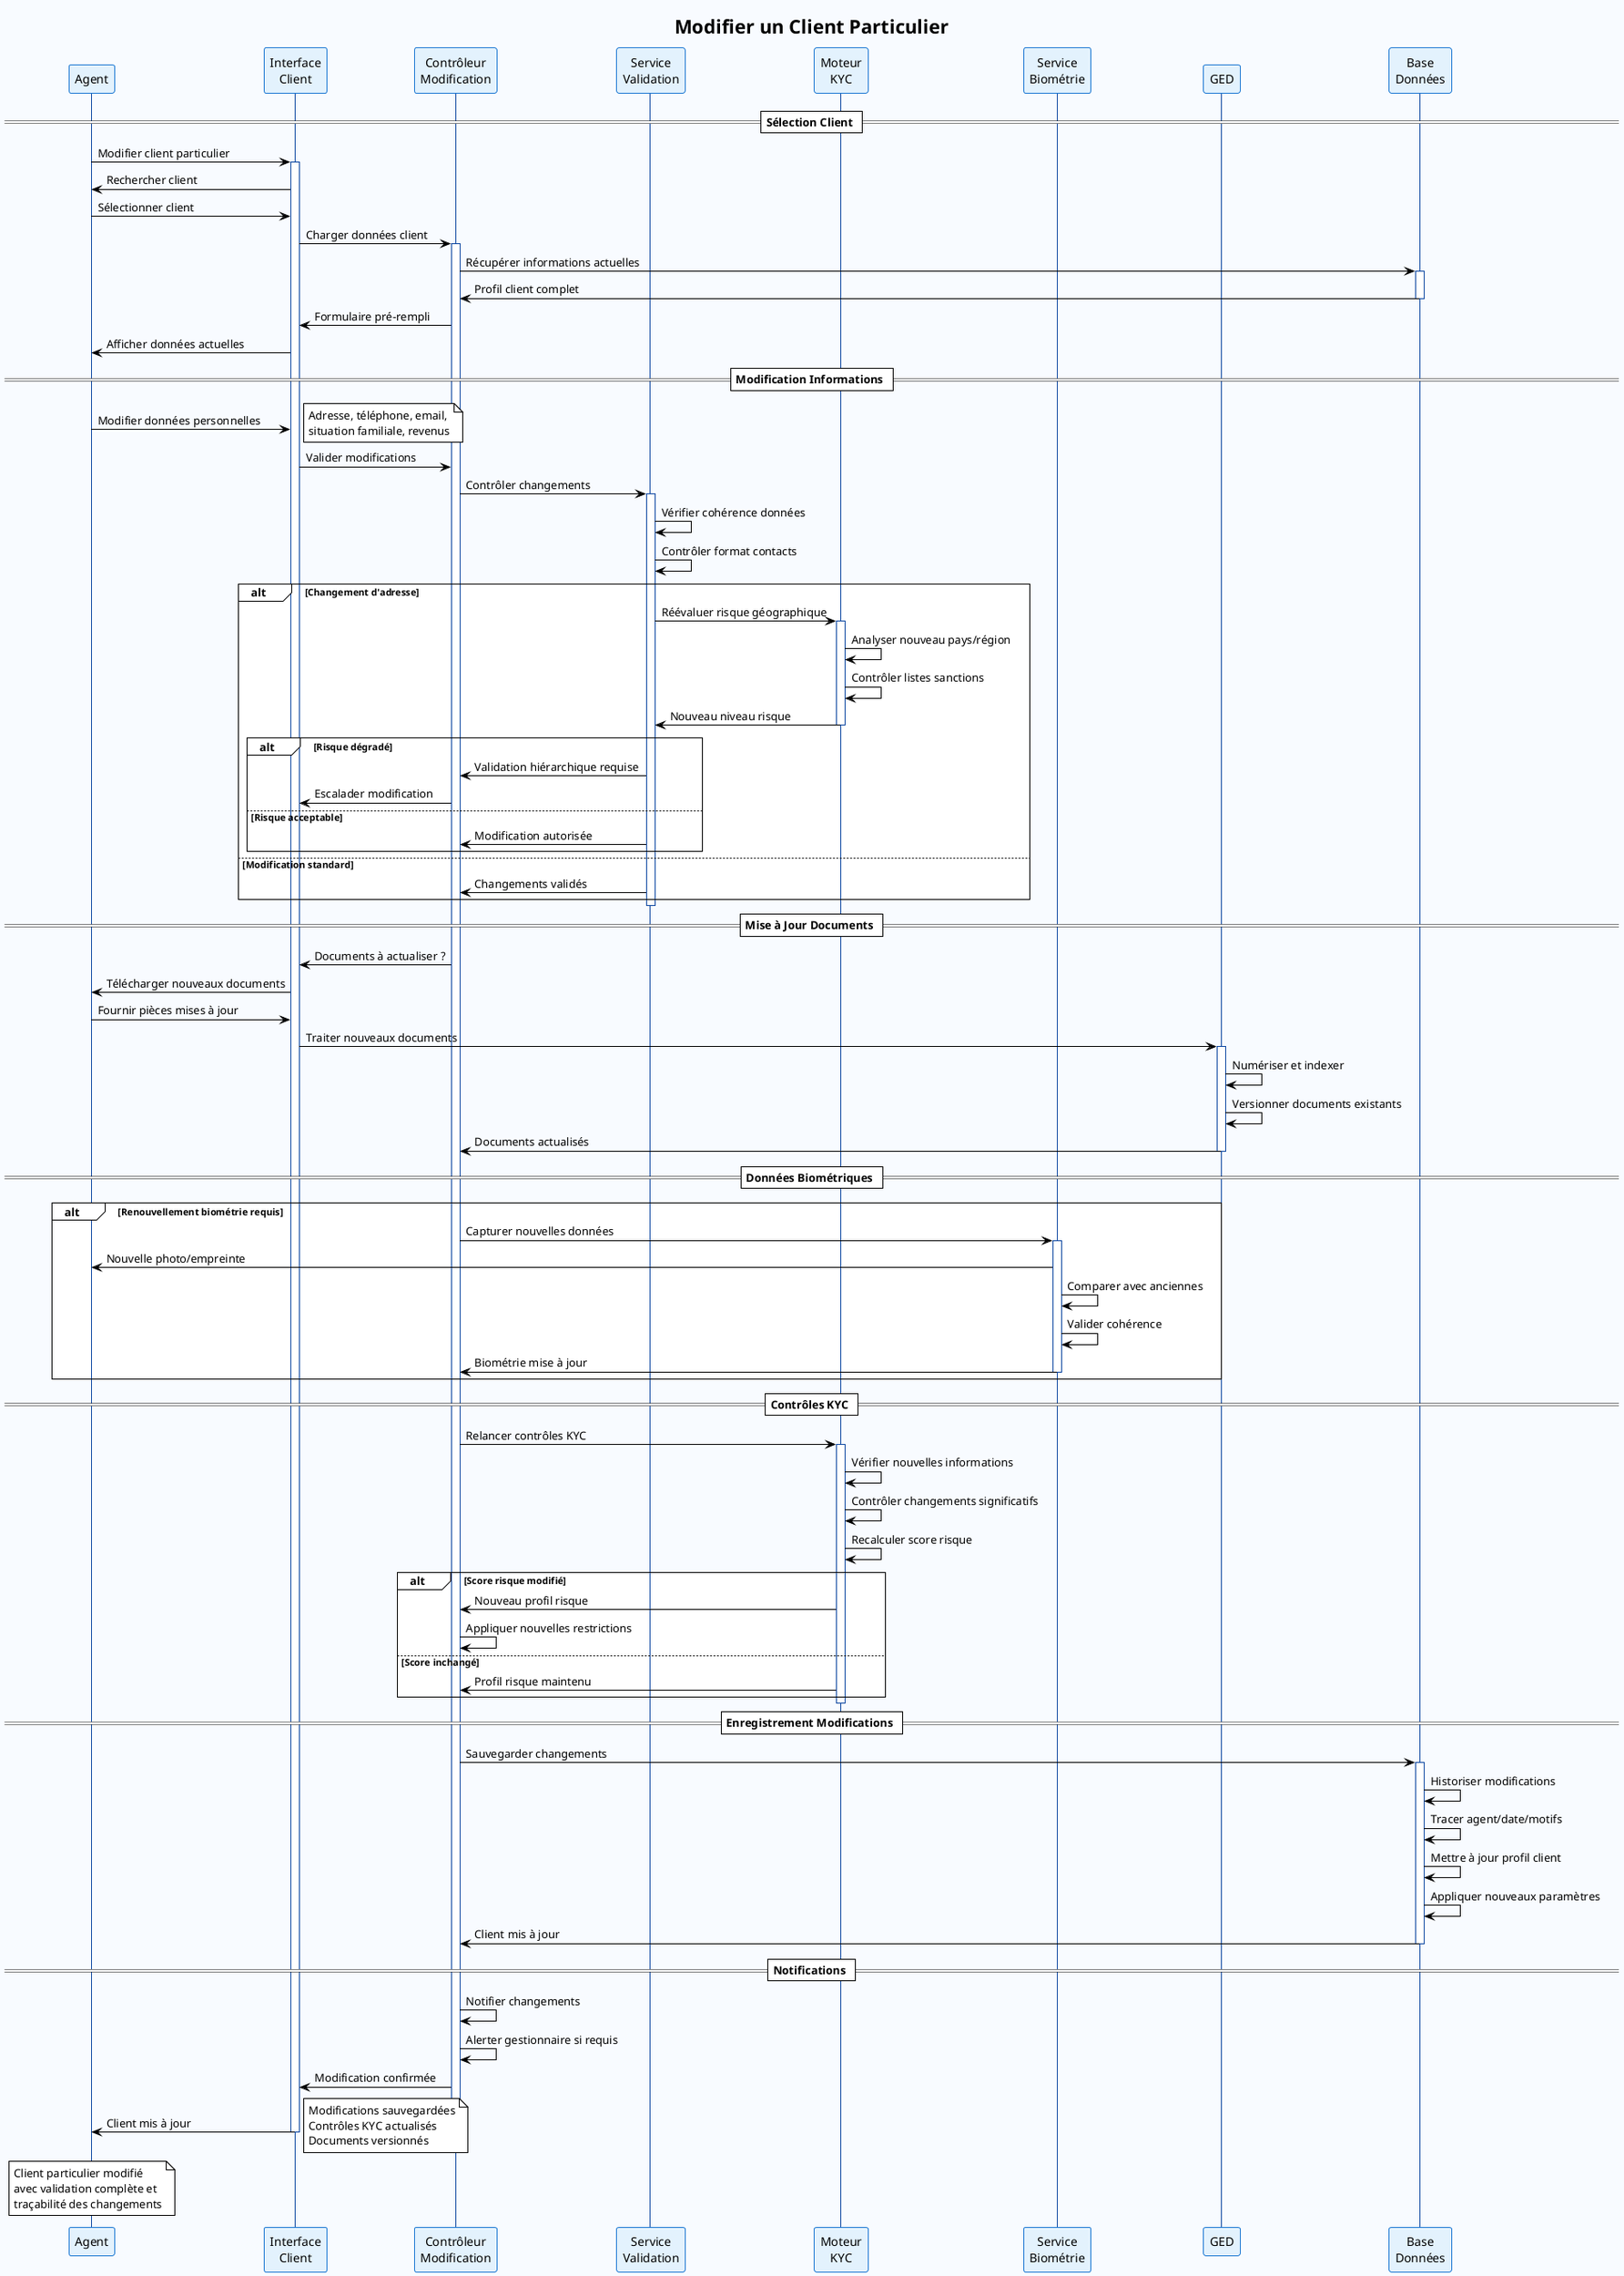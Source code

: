 @startuml Sequence_ModifierClientParticulier
!theme plain
skinparam backgroundColor #F8FBFF
skinparam sequence {
    ActorBorderColor #1976D2
    LifeLineBorderColor #0D47A1
    ParticipantBorderColor #1976D2
    ParticipantBackgroundColor #E3F2FD
    MessageTextSize 8
    NoteTextSize 7
}

title Modifier un Client Particulier

participant "Agent" as agent
participant "Interface\nClient" as ui
participant "Contrôleur\nModification" as ctrl
participant "Service\nValidation" as valid
participant "Moteur\nKYC" as kyc
participant "Service\nBiométrie" as bio
participant "GED" as ged
participant "Base\nDonnées" as bdd

== Sélection Client ==
agent -> ui : Modifier client particulier
activate ui
ui -> agent : Rechercher client
agent -> ui : Sélectionner client
ui -> ctrl : Charger données client
activate ctrl
ctrl -> bdd : Récupérer informations actuelles
activate bdd
bdd -> ctrl : Profil client complet
deactivate bdd
ctrl -> ui : Formulaire pré-rempli
ui -> agent : Afficher données actuelles

== Modification Informations ==
agent -> ui : Modifier données personnelles
note right : Adresse, téléphone, email,\nsituation familiale, revenus
ui -> ctrl : Valider modifications
ctrl -> valid : Contrôler changements
activate valid
valid -> valid : Vérifier cohérence données
valid -> valid : Contrôler format contacts

alt Changement d'adresse
    valid -> kyc : Réévaluer risque géographique
    activate kyc
    kyc -> kyc : Analyser nouveau pays/région
    kyc -> kyc : Contrôler listes sanctions
    kyc -> valid : Nouveau niveau risque
    deactivate kyc
    
    alt Risque dégradé
        valid -> ctrl : Validation hiérarchique requise
        ctrl -> ui : Escalader modification
    else Risque acceptable
        valid -> ctrl : Modification autorisée
    end
else Modification standard
    valid -> ctrl : Changements validés
end
deactivate valid

== Mise à Jour Documents ==
ctrl -> ui : Documents à actualiser ?
ui -> agent : Télécharger nouveaux documents
agent -> ui : Fournir pièces mises à jour
ui -> ged : Traiter nouveaux documents
activate ged
ged -> ged : Numériser et indexer
ged -> ged : Versionner documents existants
ged -> ctrl : Documents actualisés
deactivate ged

== Données Biométriques ==
alt Renouvellement biométrie requis
    ctrl -> bio : Capturer nouvelles données
    activate bio
    bio -> agent : Nouvelle photo/empreinte
    bio -> bio : Comparer avec anciennes
    bio -> bio : Valider cohérence
    bio -> ctrl : Biométrie mise à jour
    deactivate bio
end

== Contrôles KYC ==
ctrl -> kyc : Relancer contrôles KYC
activate kyc
kyc -> kyc : Vérifier nouvelles informations
kyc -> kyc : Contrôler changements significatifs
kyc -> kyc : Recalculer score risque

alt Score risque modifié
    kyc -> ctrl : Nouveau profil risque
    ctrl -> ctrl : Appliquer nouvelles restrictions
else Score inchangé
    kyc -> ctrl : Profil risque maintenu
end
deactivate kyc

== Enregistrement Modifications ==
ctrl -> bdd : Sauvegarder changements
activate bdd
bdd -> bdd : Historiser modifications
bdd -> bdd : Tracer agent/date/motifs
bdd -> bdd : Mettre à jour profil client
bdd -> bdd : Appliquer nouveaux paramètres
bdd -> ctrl : Client mis à jour
deactivate bdd

== Notifications ==
ctrl -> ctrl : Notifier changements
ctrl -> ctrl : Alerter gestionnaire si requis
ctrl -> ui : Modification confirmée
ui -> agent : Client mis à jour
note right : Modifications sauvegardées\nContrôles KYC actualisés\nDocuments versionnés

deactivate ctrl
deactivate ui

note over agent : Client particulier modifié\navec validation complète et\ntraçabilité des changements

@enduml
